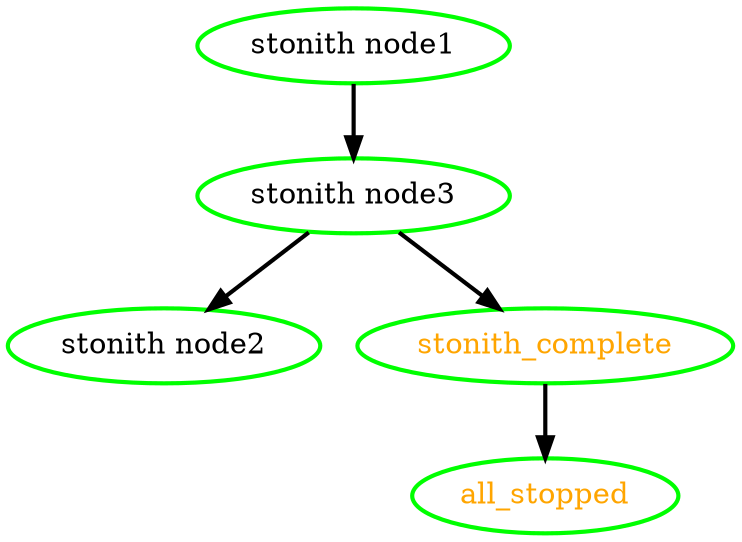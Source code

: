  digraph "g" {
"all_stopped" [ style=bold color="green" fontcolor="orange" ]
"stonith node1" -> "stonith node3" [ style = bold]
"stonith node1" [ style=bold color="green" fontcolor="black" ]
"stonith node2" [ style=bold color="green" fontcolor="black" ]
"stonith node3" -> "stonith node2" [ style = bold]
"stonith node3" -> "stonith_complete" [ style = bold]
"stonith node3" [ style=bold color="green" fontcolor="black" ]
"stonith_complete" -> "all_stopped" [ style = bold]
"stonith_complete" [ style=bold color="green" fontcolor="orange" ]
}
